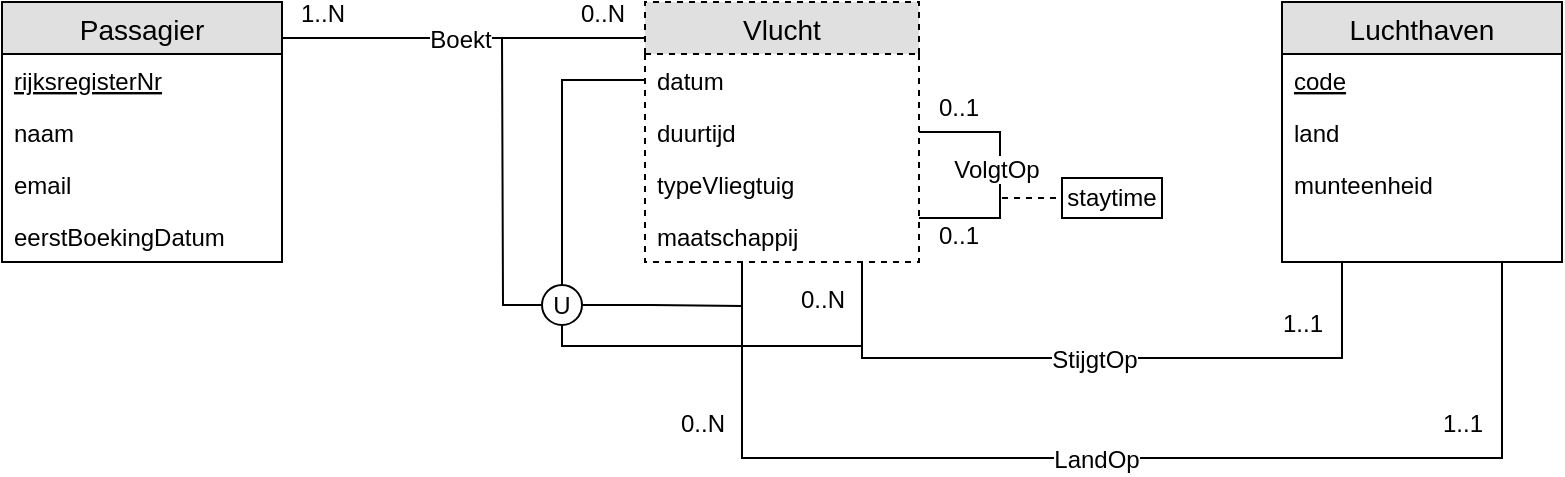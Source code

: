 <mxfile version="11.3.0" type="device" pages="1"><diagram id="qy5-HXtUIFuq6KEqq2z5" name="Page-1"><mxGraphModel dx="672" dy="494" grid="1" gridSize="10" guides="1" tooltips="1" connect="1" arrows="1" fold="1" page="1" pageScale="1" pageWidth="850" pageHeight="1100" math="0" shadow="0"><root><mxCell id="0"/><mxCell id="1" parent="0"/><mxCell id="NzCg9h0oM0mjElVxvEdH-10" value="Passagier" style="swimlane;fontStyle=0;childLayout=stackLayout;horizontal=1;startSize=26;fillColor=#e0e0e0;horizontalStack=0;resizeParent=1;resizeParentMax=0;resizeLast=0;collapsible=1;marginBottom=0;swimlaneFillColor=#ffffff;align=center;fontSize=14;html=0;" parent="1" vertex="1"><mxGeometry x="30" y="322" width="140" height="130" as="geometry"><mxRectangle x="60" y="147" width="70" height="26" as="alternateBounds"/></mxGeometry></mxCell><mxCell id="NzCg9h0oM0mjElVxvEdH-11" value="rijksregisterNr" style="text;strokeColor=none;fillColor=none;spacingLeft=4;spacingRight=4;overflow=hidden;rotatable=0;points=[[0,0.5],[1,0.5]];portConstraint=eastwest;fontSize=12;fontStyle=4" parent="NzCg9h0oM0mjElVxvEdH-10" vertex="1"><mxGeometry y="26" width="140" height="26" as="geometry"/></mxCell><mxCell id="NzCg9h0oM0mjElVxvEdH-12" value="naam" style="text;strokeColor=none;fillColor=none;spacingLeft=4;spacingRight=4;overflow=hidden;rotatable=0;points=[[0,0.5],[1,0.5]];portConstraint=eastwest;fontSize=12;" parent="NzCg9h0oM0mjElVxvEdH-10" vertex="1"><mxGeometry y="52" width="140" height="26" as="geometry"/></mxCell><mxCell id="NzCg9h0oM0mjElVxvEdH-13" value="email" style="text;strokeColor=none;fillColor=none;spacingLeft=4;spacingRight=4;overflow=hidden;rotatable=0;points=[[0,0.5],[1,0.5]];portConstraint=eastwest;fontSize=12;" parent="NzCg9h0oM0mjElVxvEdH-10" vertex="1"><mxGeometry y="78" width="140" height="26" as="geometry"/></mxCell><mxCell id="pvzPDyKhyrljW11jAaRo-9" value="eerstBoekingDatum" style="text;strokeColor=none;fillColor=none;spacingLeft=4;spacingRight=4;overflow=hidden;rotatable=0;points=[[0,0.5],[1,0.5]];portConstraint=eastwest;fontSize=12;" vertex="1" parent="NzCg9h0oM0mjElVxvEdH-10"><mxGeometry y="104" width="140" height="26" as="geometry"/></mxCell><mxCell id="OyYPKi7f134DIrcycJwE-30" value="Vlucht" style="swimlane;fontStyle=0;childLayout=stackLayout;horizontal=1;startSize=26;fillColor=#e0e0e0;horizontalStack=0;resizeParent=1;resizeParentMax=0;resizeLast=0;collapsible=1;marginBottom=0;swimlaneFillColor=#ffffff;align=center;fontSize=14;html=0;dashed=1;" parent="1" vertex="1"><mxGeometry x="351.5" y="322" width="137" height="130" as="geometry"><mxRectangle x="390" y="147" width="70" height="26" as="alternateBounds"/></mxGeometry></mxCell><mxCell id="OyYPKi7f134DIrcycJwE-31" value="datum" style="text;strokeColor=none;fillColor=none;spacingLeft=4;spacingRight=4;overflow=hidden;rotatable=0;points=[[0,0.5],[1,0.5]];portConstraint=eastwest;fontSize=12;fontStyle=0;rounded=0;verticalAlign=top;" parent="OyYPKi7f134DIrcycJwE-30" vertex="1"><mxGeometry y="26" width="137" height="26" as="geometry"/></mxCell><mxCell id="OyYPKi7f134DIrcycJwE-32" value="duurtijd" style="text;strokeColor=none;fillColor=none;spacingLeft=4;spacingRight=4;overflow=hidden;rotatable=0;points=[[0,0.5],[1,0.5]];portConstraint=eastwest;fontSize=12;" parent="OyYPKi7f134DIrcycJwE-30" vertex="1"><mxGeometry y="52" width="137" height="26" as="geometry"/></mxCell><mxCell id="OyYPKi7f134DIrcycJwE-33" value="typeVliegtuig" style="text;strokeColor=none;fillColor=none;spacingLeft=4;spacingRight=4;overflow=hidden;rotatable=0;points=[[0,0.5],[1,0.5]];portConstraint=eastwest;fontSize=12;" parent="OyYPKi7f134DIrcycJwE-30" vertex="1"><mxGeometry y="78" width="137" height="26" as="geometry"/></mxCell><mxCell id="pvzPDyKhyrljW11jAaRo-11" value="maatschappij" style="text;strokeColor=none;fillColor=none;spacingLeft=4;spacingRight=4;overflow=hidden;rotatable=0;points=[[0,0.5],[1,0.5]];portConstraint=eastwest;fontSize=12;" vertex="1" parent="OyYPKi7f134DIrcycJwE-30"><mxGeometry y="104" width="137" height="26" as="geometry"/></mxCell><mxCell id="OyYPKi7f134DIrcycJwE-66" value="" style="endArrow=none;dashed=1;html=1;" parent="1" target="OyYPKi7f134DIrcycJwE-68" edge="1"><mxGeometry width="50" height="50" relative="1" as="geometry"><mxPoint x="530" y="420" as="sourcePoint"/><mxPoint x="800" y="351" as="targetPoint"/></mxGeometry></mxCell><mxCell id="OyYPKi7f134DIrcycJwE-68" value="staytime" style="rounded=0;whiteSpace=wrap;html=1;" parent="1" vertex="1"><mxGeometry x="560" y="410" width="50" height="20" as="geometry"/></mxCell><mxCell id="pvzPDyKhyrljW11jAaRo-5" value="Luchthaven" style="swimlane;fontStyle=0;childLayout=stackLayout;horizontal=1;startSize=26;fillColor=#e0e0e0;horizontalStack=0;resizeParent=1;resizeParentMax=0;resizeLast=0;collapsible=1;marginBottom=0;swimlaneFillColor=#ffffff;align=center;fontSize=14;html=0;" vertex="1" parent="1"><mxGeometry x="670" y="322" width="140" height="130" as="geometry"><mxRectangle x="60" y="147" width="70" height="26" as="alternateBounds"/></mxGeometry></mxCell><mxCell id="pvzPDyKhyrljW11jAaRo-6" value="code" style="text;strokeColor=none;fillColor=none;spacingLeft=4;spacingRight=4;overflow=hidden;rotatable=0;points=[[0,0.5],[1,0.5]];portConstraint=eastwest;fontSize=12;fontStyle=4" vertex="1" parent="pvzPDyKhyrljW11jAaRo-5"><mxGeometry y="26" width="140" height="26" as="geometry"/></mxCell><mxCell id="pvzPDyKhyrljW11jAaRo-7" value="land" style="text;strokeColor=none;fillColor=none;spacingLeft=4;spacingRight=4;overflow=hidden;rotatable=0;points=[[0,0.5],[1,0.5]];portConstraint=eastwest;fontSize=12;" vertex="1" parent="pvzPDyKhyrljW11jAaRo-5"><mxGeometry y="52" width="140" height="26" as="geometry"/></mxCell><mxCell id="pvzPDyKhyrljW11jAaRo-8" value="munteenheid" style="text;strokeColor=none;fillColor=none;spacingLeft=4;spacingRight=4;overflow=hidden;rotatable=0;points=[[0,0.5],[1,0.5]];portConstraint=eastwest;fontSize=12;" vertex="1" parent="pvzPDyKhyrljW11jAaRo-5"><mxGeometry y="78" width="140" height="52" as="geometry"/></mxCell><mxCell id="pvzPDyKhyrljW11jAaRo-12" value="" style="edgeStyle=orthogonalEdgeStyle;fontSize=12;html=1;endArrow=none;jumpSize=6;strokeWidth=1;endFill=0;rounded=0;jumpStyle=none;" edge="1" parent="1" source="OyYPKi7f134DIrcycJwE-30" target="pvzPDyKhyrljW11jAaRo-5"><mxGeometry width="100" height="100" relative="1" as="geometry"><mxPoint x="310" y="509.286" as="sourcePoint"/><mxPoint x="468.5" y="509.286" as="targetPoint"/><Array as="points"><mxPoint x="460" y="500"/><mxPoint x="700" y="500"/></Array></mxGeometry></mxCell><mxCell id="pvzPDyKhyrljW11jAaRo-14" value="0..N" style="text;html=1;resizable=0;points=[];align=center;verticalAlign=middle;labelBackgroundColor=#ffffff;" vertex="1" connectable="0" parent="pvzPDyKhyrljW11jAaRo-12"><mxGeometry x="-0.884" y="-1" relative="1" as="geometry"><mxPoint x="-19" y="-1" as="offset"/></mxGeometry></mxCell><mxCell id="pvzPDyKhyrljW11jAaRo-15" value="1..1" style="text;html=1;resizable=0;points=[];align=center;verticalAlign=middle;labelBackgroundColor=#ffffff;" vertex="1" connectable="0" parent="pvzPDyKhyrljW11jAaRo-12"><mxGeometry x="0.83" y="1" relative="1" as="geometry"><mxPoint x="-19" y="2.5" as="offset"/></mxGeometry></mxCell><mxCell id="pvzPDyKhyrljW11jAaRo-16" value="StijgtOp" style="text;html=1;resizable=0;points=[];align=center;verticalAlign=bottom;labelBackgroundColor=#ffffff;direction=south;" vertex="1" connectable="0" parent="pvzPDyKhyrljW11jAaRo-12"><mxGeometry x="-0.025" y="-2" relative="1" as="geometry"><mxPoint y="7.5" as="offset"/></mxGeometry></mxCell><mxCell id="pvzPDyKhyrljW11jAaRo-17" value="" style="edgeStyle=orthogonalEdgeStyle;fontSize=12;html=1;endArrow=none;jumpSize=6;strokeWidth=1;endFill=0;rounded=0;jumpStyle=none;" edge="1" parent="1" source="OyYPKi7f134DIrcycJwE-30" target="pvzPDyKhyrljW11jAaRo-5"><mxGeometry width="100" height="100" relative="1" as="geometry"><mxPoint x="429.81" y="236.5" as="sourcePoint"/><mxPoint x="759.81" y="236.5" as="targetPoint"/><Array as="points"><mxPoint x="400" y="550"/><mxPoint x="780" y="550"/></Array></mxGeometry></mxCell><mxCell id="pvzPDyKhyrljW11jAaRo-18" value="0..N" style="text;html=1;resizable=0;points=[];align=center;verticalAlign=middle;labelBackgroundColor=#ffffff;" vertex="1" connectable="0" parent="pvzPDyKhyrljW11jAaRo-17"><mxGeometry x="-0.884" y="-1" relative="1" as="geometry"><mxPoint x="-19" y="47.5" as="offset"/></mxGeometry></mxCell><mxCell id="pvzPDyKhyrljW11jAaRo-19" value="1..1" style="text;html=1;resizable=0;points=[];align=center;verticalAlign=middle;labelBackgroundColor=#ffffff;" vertex="1" connectable="0" parent="pvzPDyKhyrljW11jAaRo-17"><mxGeometry x="0.83" y="1" relative="1" as="geometry"><mxPoint x="-19" y="31.5" as="offset"/></mxGeometry></mxCell><mxCell id="pvzPDyKhyrljW11jAaRo-21" value="LandOp" style="text;html=1;resizable=0;points=[];align=center;verticalAlign=middle;labelBackgroundColor=#ffffff;" vertex="1" connectable="0" parent="pvzPDyKhyrljW11jAaRo-17"><mxGeometry x="-0.099" relative="1" as="geometry"><mxPoint x="15" y="1" as="offset"/></mxGeometry></mxCell><mxCell id="pvzPDyKhyrljW11jAaRo-23" value="" style="edgeStyle=orthogonalEdgeStyle;fontSize=12;html=1;endArrow=none;jumpSize=6;strokeWidth=1;endFill=0;rounded=0;jumpStyle=none;" edge="1" parent="1" source="NzCg9h0oM0mjElVxvEdH-10" target="OyYPKi7f134DIrcycJwE-30"><mxGeometry width="100" height="100" relative="1" as="geometry"><mxPoint x="69.569" y="509.5" as="sourcePoint"/><mxPoint x="399.224" y="509.5" as="targetPoint"/><Array as="points"><mxPoint x="300" y="340"/><mxPoint x="300" y="340"/></Array></mxGeometry></mxCell><mxCell id="pvzPDyKhyrljW11jAaRo-24" value="1..N" style="text;html=1;resizable=0;points=[];align=center;verticalAlign=middle;labelBackgroundColor=#ffffff;" vertex="1" connectable="0" parent="pvzPDyKhyrljW11jAaRo-23"><mxGeometry x="-0.884" y="-1" relative="1" as="geometry"><mxPoint x="9.5" y="-13.5" as="offset"/></mxGeometry></mxCell><mxCell id="pvzPDyKhyrljW11jAaRo-25" value="0..N" style="text;html=1;resizable=0;points=[];align=center;verticalAlign=middle;labelBackgroundColor=#ffffff;" vertex="1" connectable="0" parent="pvzPDyKhyrljW11jAaRo-23"><mxGeometry x="0.83" y="1" relative="1" as="geometry"><mxPoint x="-6" y="-11.5" as="offset"/></mxGeometry></mxCell><mxCell id="pvzPDyKhyrljW11jAaRo-26" value="Boekt" style="text;html=1;resizable=0;points=[];align=center;verticalAlign=bottom;labelBackgroundColor=#ffffff;direction=south;" vertex="1" connectable="0" parent="pvzPDyKhyrljW11jAaRo-23"><mxGeometry x="-0.025" y="-2" relative="1" as="geometry"><mxPoint y="7.5" as="offset"/></mxGeometry></mxCell><mxCell id="pvzPDyKhyrljW11jAaRo-27" value="" style="edgeStyle=orthogonalEdgeStyle;fontSize=12;html=1;endArrow=none;jumpSize=6;strokeWidth=1;endFill=0;rounded=0;jumpStyle=none;" edge="1" parent="1" source="OyYPKi7f134DIrcycJwE-30" target="OyYPKi7f134DIrcycJwE-30"><mxGeometry width="100" height="100" relative="1" as="geometry"><mxPoint x="-20.529" y="536.0" as="sourcePoint"/><mxPoint x="310.059" y="536.0" as="targetPoint"/><Array as="points"><mxPoint x="529" y="387"/><mxPoint x="529" y="430"/></Array></mxGeometry></mxCell><mxCell id="pvzPDyKhyrljW11jAaRo-28" value="0..1" style="text;html=1;resizable=0;points=[];align=center;verticalAlign=middle;labelBackgroundColor=#ffffff;" vertex="1" connectable="0" parent="pvzPDyKhyrljW11jAaRo-27"><mxGeometry x="-0.884" y="-1" relative="1" as="geometry"><mxPoint x="12.5" y="-13" as="offset"/></mxGeometry></mxCell><mxCell id="pvzPDyKhyrljW11jAaRo-29" value="0..1" style="text;html=1;resizable=0;points=[];align=center;verticalAlign=middle;labelBackgroundColor=#ffffff;" vertex="1" connectable="0" parent="pvzPDyKhyrljW11jAaRo-27"><mxGeometry x="0.83" y="1" relative="1" as="geometry"><mxPoint x="8.5" y="8" as="offset"/></mxGeometry></mxCell><mxCell id="pvzPDyKhyrljW11jAaRo-30" value="VolgtOp" style="text;html=1;resizable=0;points=[];align=center;verticalAlign=bottom;labelBackgroundColor=#ffffff;direction=south;" vertex="1" connectable="0" parent="pvzPDyKhyrljW11jAaRo-27"><mxGeometry x="-0.025" y="-2" relative="1" as="geometry"><mxPoint y="7.5" as="offset"/></mxGeometry></mxCell><mxCell id="pvzPDyKhyrljW11jAaRo-32" value="U" style="ellipse;whiteSpace=wrap;html=1;aspect=fixed;" vertex="1" parent="1"><mxGeometry x="300" y="463.5" width="20" height="20" as="geometry"/></mxCell><mxCell id="pvzPDyKhyrljW11jAaRo-33" value="" style="endArrow=none;html=1;entryX=0;entryY=0.5;entryDx=0;entryDy=0;rounded=0;edgeStyle=orthogonalEdgeStyle;" edge="1" parent="1" source="pvzPDyKhyrljW11jAaRo-32" target="OyYPKi7f134DIrcycJwE-31"><mxGeometry width="50" height="50" relative="1" as="geometry"><mxPoint x="250" y="490" as="sourcePoint"/><mxPoint x="280" y="497.5" as="targetPoint"/></mxGeometry></mxCell><mxCell id="pvzPDyKhyrljW11jAaRo-34" value="" style="endArrow=none;html=1;rounded=0;edgeStyle=orthogonalEdgeStyle;" edge="1" parent="1" source="pvzPDyKhyrljW11jAaRo-32"><mxGeometry width="50" height="50" relative="1" as="geometry"><mxPoint x="320" y="473.5" as="sourcePoint"/><mxPoint x="280" y="340" as="targetPoint"/></mxGeometry></mxCell><mxCell id="pvzPDyKhyrljW11jAaRo-35" value="" style="endArrow=none;html=1;rounded=0;edgeStyle=orthogonalEdgeStyle;" edge="1" parent="1" source="pvzPDyKhyrljW11jAaRo-32"><mxGeometry width="50" height="50" relative="1" as="geometry"><mxPoint x="310.001" y="483.6" as="sourcePoint"/><mxPoint x="400" y="484" as="targetPoint"/><Array as="points"><mxPoint x="355" y="474"/><mxPoint x="400" y="474"/></Array></mxGeometry></mxCell><mxCell id="pvzPDyKhyrljW11jAaRo-36" value="" style="endArrow=none;html=1;rounded=0;edgeStyle=orthogonalEdgeStyle;" edge="1" parent="1" source="pvzPDyKhyrljW11jAaRo-32"><mxGeometry width="50" height="50" relative="1" as="geometry"><mxPoint x="329.999" y="483.6" as="sourcePoint"/><mxPoint x="460" y="494" as="targetPoint"/><Array as="points"><mxPoint x="310" y="494"/></Array></mxGeometry></mxCell></root></mxGraphModel></diagram></mxfile>